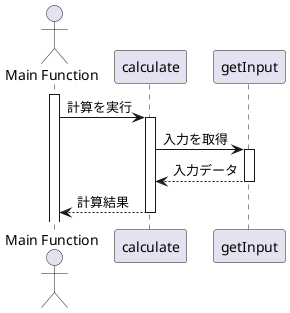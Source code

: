 @startuml
actor "Main Function"
participant calculate
participant getInput

activate "Main Function"
"Main Function"->calculate:計算を実行
activate calculate
calculate->getInput:入力を取得
activate getInput
getInput--> calculate:入力データ
deactivate getInput
calculate-->"Main Function":計算結果
deactivate calculate
@enduml